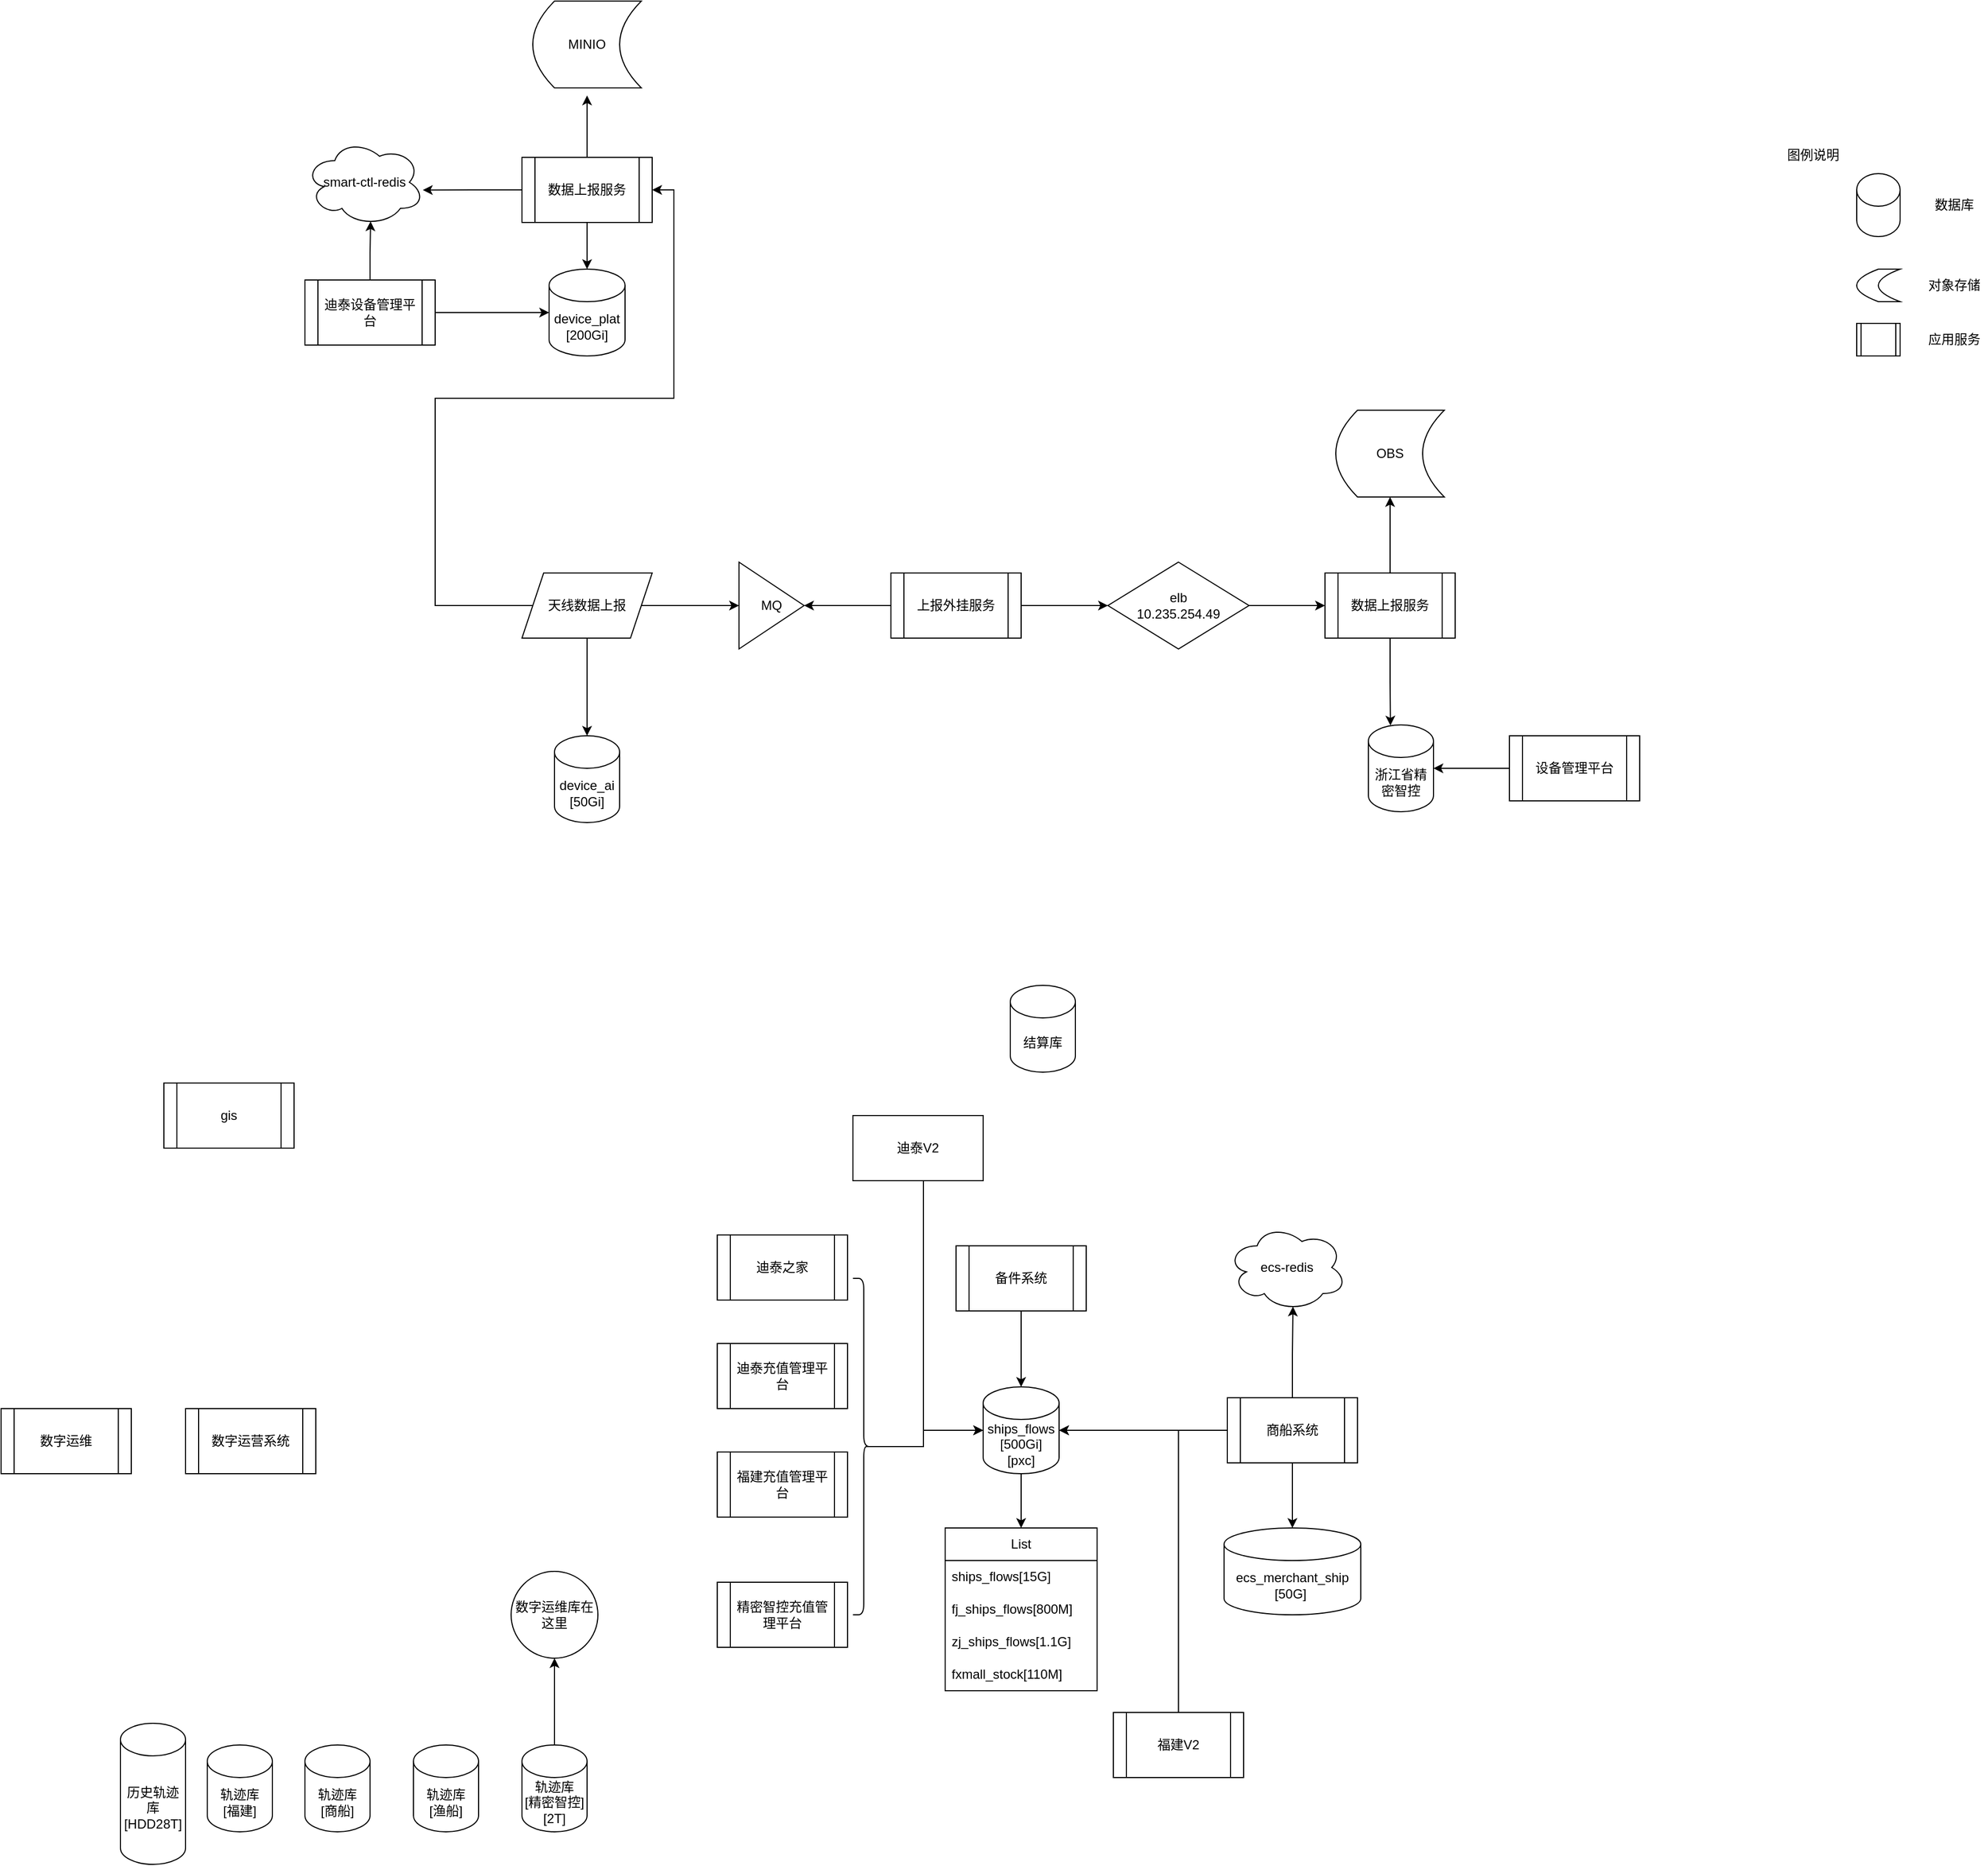 <mxfile version="21.7.2" type="github">
  <diagram id="1JJ-UvxjRfw-XplDersZ" name="Page-1">
    <mxGraphModel dx="3443" dy="3562" grid="1" gridSize="10" guides="1" tooltips="1" connect="1" arrows="1" fold="1" page="1" pageScale="1" pageWidth="1169" pageHeight="827" math="0" shadow="0">
      <root>
        <mxCell id="0" />
        <mxCell id="1" parent="0" />
        <mxCell id="yJ9xiVmko6FUMowYA85W-11" style="edgeStyle=orthogonalEdgeStyle;rounded=0;orthogonalLoop=1;jettySize=auto;html=1;entryX=0.5;entryY=0;entryDx=0;entryDy=0;" edge="1" parent="1" source="yJ9xiVmko6FUMowYA85W-1" target="yJ9xiVmko6FUMowYA85W-4">
          <mxGeometry relative="1" as="geometry" />
        </mxCell>
        <mxCell id="yJ9xiVmko6FUMowYA85W-1" value="ships_flows&lt;br&gt;[500Gi]&lt;br&gt;[pxc]" style="shape=cylinder3;whiteSpace=wrap;html=1;boundedLbl=1;backgroundOutline=1;size=15;" vertex="1" parent="1">
          <mxGeometry x="1115" y="370" width="70" height="80" as="geometry" />
        </mxCell>
        <mxCell id="yJ9xiVmko6FUMowYA85W-2" value="ecs_merchant_ship&lt;div&gt;[50G]&amp;nbsp;&lt;/div&gt;" style="shape=cylinder3;whiteSpace=wrap;html=1;boundedLbl=1;backgroundOutline=1;size=15;" vertex="1" parent="1">
          <mxGeometry x="1337" y="500" width="126" height="80" as="geometry" />
        </mxCell>
        <mxCell id="yJ9xiVmko6FUMowYA85W-3" value="device_ai&lt;br&gt;[50Gi]" style="shape=cylinder3;whiteSpace=wrap;html=1;boundedLbl=1;backgroundOutline=1;size=15;" vertex="1" parent="1">
          <mxGeometry x="720" y="-230" width="60" height="80" as="geometry" />
        </mxCell>
        <mxCell id="yJ9xiVmko6FUMowYA85W-4" value="List" style="swimlane;fontStyle=0;childLayout=stackLayout;horizontal=1;startSize=30;horizontalStack=0;resizeParent=1;resizeParentMax=0;resizeLast=0;collapsible=1;marginBottom=0;whiteSpace=wrap;html=1;" vertex="1" parent="1">
          <mxGeometry x="1080" y="500" width="140" height="150" as="geometry">
            <mxRectangle x="1080" y="500" width="60" height="30" as="alternateBounds" />
          </mxGeometry>
        </mxCell>
        <mxCell id="yJ9xiVmko6FUMowYA85W-5" value="ships_flows[15G]" style="text;strokeColor=none;fillColor=none;align=left;verticalAlign=middle;spacingLeft=4;spacingRight=4;overflow=hidden;points=[[0,0.5],[1,0.5]];portConstraint=eastwest;rotatable=0;whiteSpace=wrap;html=1;" vertex="1" parent="yJ9xiVmko6FUMowYA85W-4">
          <mxGeometry y="30" width="140" height="30" as="geometry" />
        </mxCell>
        <mxCell id="yJ9xiVmko6FUMowYA85W-28" value="fj_ships_flows[800M]" style="text;strokeColor=none;fillColor=none;align=left;verticalAlign=middle;spacingLeft=4;spacingRight=4;overflow=hidden;points=[[0,0.5],[1,0.5]];portConstraint=eastwest;rotatable=0;whiteSpace=wrap;html=1;" vertex="1" parent="yJ9xiVmko6FUMowYA85W-4">
          <mxGeometry y="60" width="140" height="30" as="geometry" />
        </mxCell>
        <mxCell id="yJ9xiVmko6FUMowYA85W-6" value="zj_ships_flows[1.1G]" style="text;strokeColor=none;fillColor=none;align=left;verticalAlign=middle;spacingLeft=4;spacingRight=4;overflow=hidden;points=[[0,0.5],[1,0.5]];portConstraint=eastwest;rotatable=0;whiteSpace=wrap;html=1;" vertex="1" parent="yJ9xiVmko6FUMowYA85W-4">
          <mxGeometry y="90" width="140" height="30" as="geometry" />
        </mxCell>
        <mxCell id="yJ9xiVmko6FUMowYA85W-74" value="fxmall_stock[110M]" style="text;strokeColor=none;fillColor=none;align=left;verticalAlign=middle;spacingLeft=4;spacingRight=4;overflow=hidden;points=[[0,0.5],[1,0.5]];portConstraint=eastwest;rotatable=0;whiteSpace=wrap;html=1;" vertex="1" parent="yJ9xiVmko6FUMowYA85W-4">
          <mxGeometry y="120" width="140" height="30" as="geometry" />
        </mxCell>
        <mxCell id="yJ9xiVmko6FUMowYA85W-12" value="device_plat&lt;br&gt;[200Gi]" style="shape=cylinder3;whiteSpace=wrap;html=1;boundedLbl=1;backgroundOutline=1;size=15;" vertex="1" parent="1">
          <mxGeometry x="715" y="-660" width="70" height="80" as="geometry" />
        </mxCell>
        <mxCell id="yJ9xiVmko6FUMowYA85W-18" value="gis" style="shape=process;whiteSpace=wrap;html=1;backgroundOutline=1;" vertex="1" parent="1">
          <mxGeometry x="360" y="90" width="120" height="60" as="geometry" />
        </mxCell>
        <mxCell id="yJ9xiVmko6FUMowYA85W-41" style="edgeStyle=orthogonalEdgeStyle;rounded=0;orthogonalLoop=1;jettySize=auto;html=1;entryX=0.55;entryY=0.95;entryDx=0;entryDy=0;entryPerimeter=0;" edge="1" parent="1" source="yJ9xiVmko6FUMowYA85W-19" target="yJ9xiVmko6FUMowYA85W-40">
          <mxGeometry relative="1" as="geometry" />
        </mxCell>
        <mxCell id="yJ9xiVmko6FUMowYA85W-71" value="" style="edgeStyle=orthogonalEdgeStyle;rounded=0;orthogonalLoop=1;jettySize=auto;html=1;" edge="1" parent="1" source="yJ9xiVmko6FUMowYA85W-19" target="yJ9xiVmko6FUMowYA85W-2">
          <mxGeometry relative="1" as="geometry" />
        </mxCell>
        <mxCell id="yJ9xiVmko6FUMowYA85W-72" style="edgeStyle=orthogonalEdgeStyle;rounded=0;orthogonalLoop=1;jettySize=auto;html=1;exitX=0;exitY=0.5;exitDx=0;exitDy=0;entryX=1;entryY=0.5;entryDx=0;entryDy=0;entryPerimeter=0;" edge="1" parent="1" source="yJ9xiVmko6FUMowYA85W-19" target="yJ9xiVmko6FUMowYA85W-1">
          <mxGeometry relative="1" as="geometry" />
        </mxCell>
        <mxCell id="yJ9xiVmko6FUMowYA85W-19" value="商船系统" style="shape=process;whiteSpace=wrap;html=1;backgroundOutline=1;" vertex="1" parent="1">
          <mxGeometry x="1340" y="380" width="120" height="60" as="geometry" />
        </mxCell>
        <mxCell id="yJ9xiVmko6FUMowYA85W-75" value="" style="edgeStyle=orthogonalEdgeStyle;rounded=0;orthogonalLoop=1;jettySize=auto;html=1;" edge="1" parent="1" source="yJ9xiVmko6FUMowYA85W-20" target="yJ9xiVmko6FUMowYA85W-1">
          <mxGeometry relative="1" as="geometry" />
        </mxCell>
        <mxCell id="yJ9xiVmko6FUMowYA85W-20" value="备件系统" style="shape=process;whiteSpace=wrap;html=1;backgroundOutline=1;" vertex="1" parent="1">
          <mxGeometry x="1090" y="240" width="120" height="60" as="geometry" />
        </mxCell>
        <mxCell id="yJ9xiVmko6FUMowYA85W-21" value="轨迹库&lt;br&gt;[商船]" style="shape=cylinder3;whiteSpace=wrap;html=1;boundedLbl=1;backgroundOutline=1;size=15;" vertex="1" parent="1">
          <mxGeometry x="490" y="700" width="60" height="80" as="geometry" />
        </mxCell>
        <mxCell id="yJ9xiVmko6FUMowYA85W-22" value="轨迹库&lt;br&gt;[渔船]" style="shape=cylinder3;whiteSpace=wrap;html=1;boundedLbl=1;backgroundOutline=1;size=15;" vertex="1" parent="1">
          <mxGeometry x="590" y="700" width="60" height="80" as="geometry" />
        </mxCell>
        <mxCell id="yJ9xiVmko6FUMowYA85W-32" value="" style="edgeStyle=orthogonalEdgeStyle;rounded=0;orthogonalLoop=1;jettySize=auto;html=1;" edge="1" parent="1" source="yJ9xiVmko6FUMowYA85W-29" target="yJ9xiVmko6FUMowYA85W-31">
          <mxGeometry relative="1" as="geometry" />
        </mxCell>
        <mxCell id="yJ9xiVmko6FUMowYA85W-29" value="轨迹库&lt;br&gt;[精密智控]&lt;br&gt;[2T]" style="shape=cylinder3;whiteSpace=wrap;html=1;boundedLbl=1;backgroundOutline=1;size=15;" vertex="1" parent="1">
          <mxGeometry x="690" y="700" width="60" height="80" as="geometry" />
        </mxCell>
        <mxCell id="yJ9xiVmko6FUMowYA85W-30" value="数字运维" style="shape=process;whiteSpace=wrap;html=1;backgroundOutline=1;" vertex="1" parent="1">
          <mxGeometry x="210" y="390" width="120" height="60" as="geometry" />
        </mxCell>
        <mxCell id="yJ9xiVmko6FUMowYA85W-31" value="数字运维库在这里" style="ellipse;whiteSpace=wrap;html=1;" vertex="1" parent="1">
          <mxGeometry x="680" y="540" width="80" height="80" as="geometry" />
        </mxCell>
        <mxCell id="yJ9xiVmko6FUMowYA85W-36" value="数字运营系统" style="shape=process;whiteSpace=wrap;html=1;backgroundOutline=1;" vertex="1" parent="1">
          <mxGeometry x="380" y="390" width="120" height="60" as="geometry" />
        </mxCell>
        <mxCell id="yJ9xiVmko6FUMowYA85W-37" value="轨迹库&lt;br&gt;[福建]" style="shape=cylinder3;whiteSpace=wrap;html=1;boundedLbl=1;backgroundOutline=1;size=15;" vertex="1" parent="1">
          <mxGeometry x="400" y="700" width="60" height="80" as="geometry" />
        </mxCell>
        <mxCell id="yJ9xiVmko6FUMowYA85W-38" value="历史轨迹库&lt;br&gt;[HDD28T]&lt;br&gt;" style="shape=cylinder3;whiteSpace=wrap;html=1;boundedLbl=1;backgroundOutline=1;size=15;" vertex="1" parent="1">
          <mxGeometry x="320" y="680" width="60" height="130" as="geometry" />
        </mxCell>
        <mxCell id="yJ9xiVmko6FUMowYA85W-40" value="ecs-redis" style="ellipse;shape=cloud;whiteSpace=wrap;html=1;" vertex="1" parent="1">
          <mxGeometry x="1340" y="220" width="110" height="80" as="geometry" />
        </mxCell>
        <mxCell id="yJ9xiVmko6FUMowYA85W-45" style="edgeStyle=orthogonalEdgeStyle;rounded=0;orthogonalLoop=1;jettySize=auto;html=1;exitX=0;exitY=0.5;exitDx=0;exitDy=0;entryX=0.988;entryY=0.589;entryDx=0;entryDy=0;entryPerimeter=0;" edge="1" parent="1" source="yJ9xiVmko6FUMowYA85W-42" target="yJ9xiVmko6FUMowYA85W-43">
          <mxGeometry relative="1" as="geometry" />
        </mxCell>
        <mxCell id="yJ9xiVmko6FUMowYA85W-48" style="edgeStyle=orthogonalEdgeStyle;rounded=0;orthogonalLoop=1;jettySize=auto;html=1;" edge="1" parent="1" source="yJ9xiVmko6FUMowYA85W-42" target="yJ9xiVmko6FUMowYA85W-12">
          <mxGeometry relative="1" as="geometry" />
        </mxCell>
        <mxCell id="yJ9xiVmko6FUMowYA85W-70" style="edgeStyle=orthogonalEdgeStyle;rounded=0;orthogonalLoop=1;jettySize=auto;html=1;entryX=0.5;entryY=1.087;entryDx=0;entryDy=0;entryPerimeter=0;" edge="1" parent="1" source="yJ9xiVmko6FUMowYA85W-42" target="yJ9xiVmko6FUMowYA85W-69">
          <mxGeometry relative="1" as="geometry" />
        </mxCell>
        <mxCell id="yJ9xiVmko6FUMowYA85W-42" value="数据上报服务" style="shape=process;whiteSpace=wrap;html=1;backgroundOutline=1;" vertex="1" parent="1">
          <mxGeometry x="690" y="-763" width="120" height="60" as="geometry" />
        </mxCell>
        <mxCell id="yJ9xiVmko6FUMowYA85W-43" value="smart-ctl-redis" style="ellipse;shape=cloud;whiteSpace=wrap;html=1;" vertex="1" parent="1">
          <mxGeometry x="490" y="-780" width="110" height="80" as="geometry" />
        </mxCell>
        <mxCell id="yJ9xiVmko6FUMowYA85W-46" style="edgeStyle=orthogonalEdgeStyle;rounded=0;orthogonalLoop=1;jettySize=auto;html=1;exitX=0.5;exitY=0;exitDx=0;exitDy=0;entryX=0.55;entryY=0.95;entryDx=0;entryDy=0;entryPerimeter=0;" edge="1" parent="1" source="yJ9xiVmko6FUMowYA85W-44" target="yJ9xiVmko6FUMowYA85W-43">
          <mxGeometry relative="1" as="geometry" />
        </mxCell>
        <mxCell id="yJ9xiVmko6FUMowYA85W-49" style="edgeStyle=orthogonalEdgeStyle;rounded=0;orthogonalLoop=1;jettySize=auto;html=1;exitX=1;exitY=0.5;exitDx=0;exitDy=0;entryX=0;entryY=0.5;entryDx=0;entryDy=0;entryPerimeter=0;" edge="1" parent="1" source="yJ9xiVmko6FUMowYA85W-44" target="yJ9xiVmko6FUMowYA85W-12">
          <mxGeometry relative="1" as="geometry" />
        </mxCell>
        <mxCell id="yJ9xiVmko6FUMowYA85W-44" value="迪泰设备管理平台" style="shape=process;whiteSpace=wrap;html=1;backgroundOutline=1;" vertex="1" parent="1">
          <mxGeometry x="490" y="-650" width="120" height="60" as="geometry" />
        </mxCell>
        <mxCell id="yJ9xiVmko6FUMowYA85W-50" value="浙江省精密智控" style="shape=cylinder3;whiteSpace=wrap;html=1;boundedLbl=1;backgroundOutline=1;size=15;" vertex="1" parent="1">
          <mxGeometry x="1470" y="-240" width="60" height="80" as="geometry" />
        </mxCell>
        <mxCell id="yJ9xiVmko6FUMowYA85W-55" style="edgeStyle=orthogonalEdgeStyle;rounded=0;orthogonalLoop=1;jettySize=auto;html=1;entryX=0.339;entryY=0.007;entryDx=0;entryDy=0;entryPerimeter=0;" edge="1" parent="1" source="yJ9xiVmko6FUMowYA85W-51" target="yJ9xiVmko6FUMowYA85W-50">
          <mxGeometry relative="1" as="geometry" />
        </mxCell>
        <mxCell id="yJ9xiVmko6FUMowYA85W-68" style="edgeStyle=orthogonalEdgeStyle;rounded=0;orthogonalLoop=1;jettySize=auto;html=1;entryX=0.5;entryY=1;entryDx=0;entryDy=0;" edge="1" parent="1" source="yJ9xiVmko6FUMowYA85W-51" target="yJ9xiVmko6FUMowYA85W-67">
          <mxGeometry relative="1" as="geometry" />
        </mxCell>
        <mxCell id="yJ9xiVmko6FUMowYA85W-51" value="数据上报服务" style="shape=process;whiteSpace=wrap;html=1;backgroundOutline=1;" vertex="1" parent="1">
          <mxGeometry x="1430" y="-380" width="120" height="60" as="geometry" />
        </mxCell>
        <mxCell id="yJ9xiVmko6FUMowYA85W-56" style="edgeStyle=orthogonalEdgeStyle;rounded=0;orthogonalLoop=1;jettySize=auto;html=1;entryX=1;entryY=0.5;entryDx=0;entryDy=0;entryPerimeter=0;" edge="1" parent="1" source="yJ9xiVmko6FUMowYA85W-52" target="yJ9xiVmko6FUMowYA85W-50">
          <mxGeometry relative="1" as="geometry" />
        </mxCell>
        <mxCell id="yJ9xiVmko6FUMowYA85W-52" value="设备管理平台" style="shape=process;whiteSpace=wrap;html=1;backgroundOutline=1;" vertex="1" parent="1">
          <mxGeometry x="1600" y="-230" width="120" height="60" as="geometry" />
        </mxCell>
        <mxCell id="yJ9xiVmko6FUMowYA85W-54" style="edgeStyle=orthogonalEdgeStyle;rounded=0;orthogonalLoop=1;jettySize=auto;html=1;entryX=0;entryY=0.5;entryDx=0;entryDy=0;" edge="1" parent="1" source="yJ9xiVmko6FUMowYA85W-53" target="yJ9xiVmko6FUMowYA85W-51">
          <mxGeometry relative="1" as="geometry" />
        </mxCell>
        <mxCell id="yJ9xiVmko6FUMowYA85W-53" value="elb&lt;br&gt;10.235.254.49" style="rhombus;whiteSpace=wrap;html=1;" vertex="1" parent="1">
          <mxGeometry x="1230" y="-390" width="130" height="80" as="geometry" />
        </mxCell>
        <mxCell id="yJ9xiVmko6FUMowYA85W-63" value="" style="edgeStyle=orthogonalEdgeStyle;rounded=0;orthogonalLoop=1;jettySize=auto;html=1;" edge="1" parent="1" source="yJ9xiVmko6FUMowYA85W-57" target="yJ9xiVmko6FUMowYA85W-58">
          <mxGeometry relative="1" as="geometry" />
        </mxCell>
        <mxCell id="yJ9xiVmko6FUMowYA85W-65" value="" style="edgeStyle=orthogonalEdgeStyle;rounded=0;orthogonalLoop=1;jettySize=auto;html=1;" edge="1" parent="1" source="yJ9xiVmko6FUMowYA85W-57" target="yJ9xiVmko6FUMowYA85W-42">
          <mxGeometry relative="1" as="geometry">
            <Array as="points">
              <mxPoint x="610" y="-350" />
              <mxPoint x="610" y="-541" />
              <mxPoint x="830" y="-541" />
              <mxPoint x="830" y="-733" />
            </Array>
          </mxGeometry>
        </mxCell>
        <mxCell id="yJ9xiVmko6FUMowYA85W-66" style="edgeStyle=orthogonalEdgeStyle;rounded=0;orthogonalLoop=1;jettySize=auto;html=1;exitX=0.5;exitY=1;exitDx=0;exitDy=0;entryX=0.5;entryY=0;entryDx=0;entryDy=0;entryPerimeter=0;" edge="1" parent="1" source="yJ9xiVmko6FUMowYA85W-57" target="yJ9xiVmko6FUMowYA85W-3">
          <mxGeometry relative="1" as="geometry" />
        </mxCell>
        <mxCell id="yJ9xiVmko6FUMowYA85W-57" value="天线数据上报" style="shape=parallelogram;perimeter=parallelogramPerimeter;whiteSpace=wrap;html=1;fixedSize=1;" vertex="1" parent="1">
          <mxGeometry x="690" y="-380" width="120" height="60" as="geometry" />
        </mxCell>
        <mxCell id="yJ9xiVmko6FUMowYA85W-58" value="MQ" style="triangle;whiteSpace=wrap;html=1;" vertex="1" parent="1">
          <mxGeometry x="890" y="-390" width="60" height="80" as="geometry" />
        </mxCell>
        <mxCell id="yJ9xiVmko6FUMowYA85W-61" value="" style="edgeStyle=orthogonalEdgeStyle;rounded=0;orthogonalLoop=1;jettySize=auto;html=1;" edge="1" parent="1" source="yJ9xiVmko6FUMowYA85W-59" target="yJ9xiVmko6FUMowYA85W-58">
          <mxGeometry relative="1" as="geometry" />
        </mxCell>
        <mxCell id="yJ9xiVmko6FUMowYA85W-64" value="" style="edgeStyle=orthogonalEdgeStyle;rounded=0;orthogonalLoop=1;jettySize=auto;html=1;" edge="1" parent="1" source="yJ9xiVmko6FUMowYA85W-59" target="yJ9xiVmko6FUMowYA85W-53">
          <mxGeometry relative="1" as="geometry" />
        </mxCell>
        <mxCell id="yJ9xiVmko6FUMowYA85W-59" value="上报外挂服务" style="shape=process;whiteSpace=wrap;html=1;backgroundOutline=1;" vertex="1" parent="1">
          <mxGeometry x="1030" y="-380" width="120" height="60" as="geometry" />
        </mxCell>
        <mxCell id="yJ9xiVmko6FUMowYA85W-67" value="OBS" style="shape=dataStorage;whiteSpace=wrap;html=1;fixedSize=1;" vertex="1" parent="1">
          <mxGeometry x="1440" y="-530" width="100" height="80" as="geometry" />
        </mxCell>
        <mxCell id="yJ9xiVmko6FUMowYA85W-69" value="MINIO" style="shape=dataStorage;whiteSpace=wrap;html=1;fixedSize=1;" vertex="1" parent="1">
          <mxGeometry x="700" y="-907" width="100" height="80" as="geometry" />
        </mxCell>
        <mxCell id="yJ9xiVmko6FUMowYA85W-73" value="结算库" style="shape=cylinder3;whiteSpace=wrap;html=1;boundedLbl=1;backgroundOutline=1;size=15;" vertex="1" parent="1">
          <mxGeometry x="1140" width="60" height="80" as="geometry" />
        </mxCell>
        <mxCell id="yJ9xiVmko6FUMowYA85W-83" style="edgeStyle=orthogonalEdgeStyle;rounded=0;orthogonalLoop=1;jettySize=auto;html=1;exitX=0.1;exitY=0.5;exitDx=0;exitDy=0;exitPerimeter=0;entryX=0;entryY=0.5;entryDx=0;entryDy=0;entryPerimeter=0;" edge="1" parent="1" source="yJ9xiVmko6FUMowYA85W-81" target="yJ9xiVmko6FUMowYA85W-1">
          <mxGeometry relative="1" as="geometry">
            <Array as="points">
              <mxPoint x="1060" y="425" />
              <mxPoint x="1060" y="410" />
            </Array>
          </mxGeometry>
        </mxCell>
        <mxCell id="yJ9xiVmko6FUMowYA85W-85" value="" style="group" vertex="1" connectable="0" parent="1">
          <mxGeometry x="870" y="230" width="145" height="380" as="geometry" />
        </mxCell>
        <mxCell id="yJ9xiVmko6FUMowYA85W-16" value="迪泰之家" style="shape=process;whiteSpace=wrap;html=1;backgroundOutline=1;" vertex="1" parent="yJ9xiVmko6FUMowYA85W-85">
          <mxGeometry width="120" height="60" as="geometry" />
        </mxCell>
        <mxCell id="yJ9xiVmko6FUMowYA85W-76" value="迪泰充值管理平台" style="shape=process;whiteSpace=wrap;html=1;backgroundOutline=1;container=0;" vertex="1" parent="yJ9xiVmko6FUMowYA85W-85">
          <mxGeometry y="100" width="120" height="60" as="geometry" />
        </mxCell>
        <mxCell id="yJ9xiVmko6FUMowYA85W-77" value="福建充值管理平台" style="shape=process;whiteSpace=wrap;html=1;backgroundOutline=1;container=0;" vertex="1" parent="yJ9xiVmko6FUMowYA85W-85">
          <mxGeometry y="200" width="120" height="60" as="geometry" />
        </mxCell>
        <mxCell id="yJ9xiVmko6FUMowYA85W-78" value="精密智控充值管理平台" style="shape=process;whiteSpace=wrap;html=1;backgroundOutline=1;container=0;" vertex="1" parent="yJ9xiVmko6FUMowYA85W-85">
          <mxGeometry y="320" width="120" height="60" as="geometry" />
        </mxCell>
        <mxCell id="yJ9xiVmko6FUMowYA85W-81" value="" style="shape=curlyBracket;whiteSpace=wrap;html=1;rounded=1;flipH=1;labelPosition=right;verticalLabelPosition=middle;align=left;verticalAlign=middle;container=0;" vertex="1" parent="yJ9xiVmko6FUMowYA85W-85">
          <mxGeometry x="125" y="40" width="20" height="310" as="geometry" />
        </mxCell>
        <mxCell id="yJ9xiVmko6FUMowYA85W-87" style="edgeStyle=orthogonalEdgeStyle;rounded=0;orthogonalLoop=1;jettySize=auto;html=1;" edge="1" parent="1" source="yJ9xiVmko6FUMowYA85W-86" target="yJ9xiVmko6FUMowYA85W-1">
          <mxGeometry relative="1" as="geometry">
            <Array as="points">
              <mxPoint x="1060" y="410" />
            </Array>
          </mxGeometry>
        </mxCell>
        <mxCell id="yJ9xiVmko6FUMowYA85W-86" value="迪泰V2" style="rounded=0;whiteSpace=wrap;html=1;" vertex="1" parent="1">
          <mxGeometry x="995" y="120" width="120" height="60" as="geometry" />
        </mxCell>
        <mxCell id="yJ9xiVmko6FUMowYA85W-89" style="edgeStyle=orthogonalEdgeStyle;rounded=0;orthogonalLoop=1;jettySize=auto;html=1;exitX=0.5;exitY=0;exitDx=0;exitDy=0;entryX=1;entryY=0.5;entryDx=0;entryDy=0;entryPerimeter=0;" edge="1" parent="1" source="yJ9xiVmko6FUMowYA85W-88" target="yJ9xiVmko6FUMowYA85W-1">
          <mxGeometry relative="1" as="geometry" />
        </mxCell>
        <mxCell id="yJ9xiVmko6FUMowYA85W-88" value="福建V2" style="shape=process;whiteSpace=wrap;html=1;backgroundOutline=1;" vertex="1" parent="1">
          <mxGeometry x="1235" y="670" width="120" height="60" as="geometry" />
        </mxCell>
        <mxCell id="yJ9xiVmko6FUMowYA85W-92" value="图例说明" style="text;html=1;strokeColor=none;fillColor=none;align=center;verticalAlign=middle;whiteSpace=wrap;rounded=0;" vertex="1" parent="1">
          <mxGeometry x="1850" y="-780" width="60" height="30" as="geometry" />
        </mxCell>
        <mxCell id="yJ9xiVmko6FUMowYA85W-93" value="" style="shape=cylinder3;whiteSpace=wrap;html=1;boundedLbl=1;backgroundOutline=1;size=15;" vertex="1" parent="1">
          <mxGeometry x="1920" y="-748" width="40" height="58" as="geometry" />
        </mxCell>
        <mxCell id="yJ9xiVmko6FUMowYA85W-94" value="数据库" style="text;html=1;strokeColor=none;fillColor=none;align=center;verticalAlign=middle;whiteSpace=wrap;rounded=0;" vertex="1" parent="1">
          <mxGeometry x="1980" y="-734" width="60" height="30" as="geometry" />
        </mxCell>
        <mxCell id="yJ9xiVmko6FUMowYA85W-97" value="" style="shape=dataStorage;whiteSpace=wrap;html=1;fixedSize=1;" vertex="1" parent="1">
          <mxGeometry x="1920" y="-660" width="40" height="30" as="geometry" />
        </mxCell>
        <mxCell id="yJ9xiVmko6FUMowYA85W-98" value="对象存储" style="text;html=1;strokeColor=none;fillColor=none;align=center;verticalAlign=middle;whiteSpace=wrap;rounded=0;" vertex="1" parent="1">
          <mxGeometry x="1980" y="-660" width="60" height="30" as="geometry" />
        </mxCell>
        <mxCell id="yJ9xiVmko6FUMowYA85W-99" value="" style="shape=process;whiteSpace=wrap;html=1;backgroundOutline=1;" vertex="1" parent="1">
          <mxGeometry x="1920" y="-610" width="40" height="30" as="geometry" />
        </mxCell>
        <mxCell id="yJ9xiVmko6FUMowYA85W-100" value="应用服务" style="text;html=1;strokeColor=none;fillColor=none;align=center;verticalAlign=middle;whiteSpace=wrap;rounded=0;" vertex="1" parent="1">
          <mxGeometry x="1980" y="-610" width="60" height="30" as="geometry" />
        </mxCell>
      </root>
    </mxGraphModel>
  </diagram>
</mxfile>
